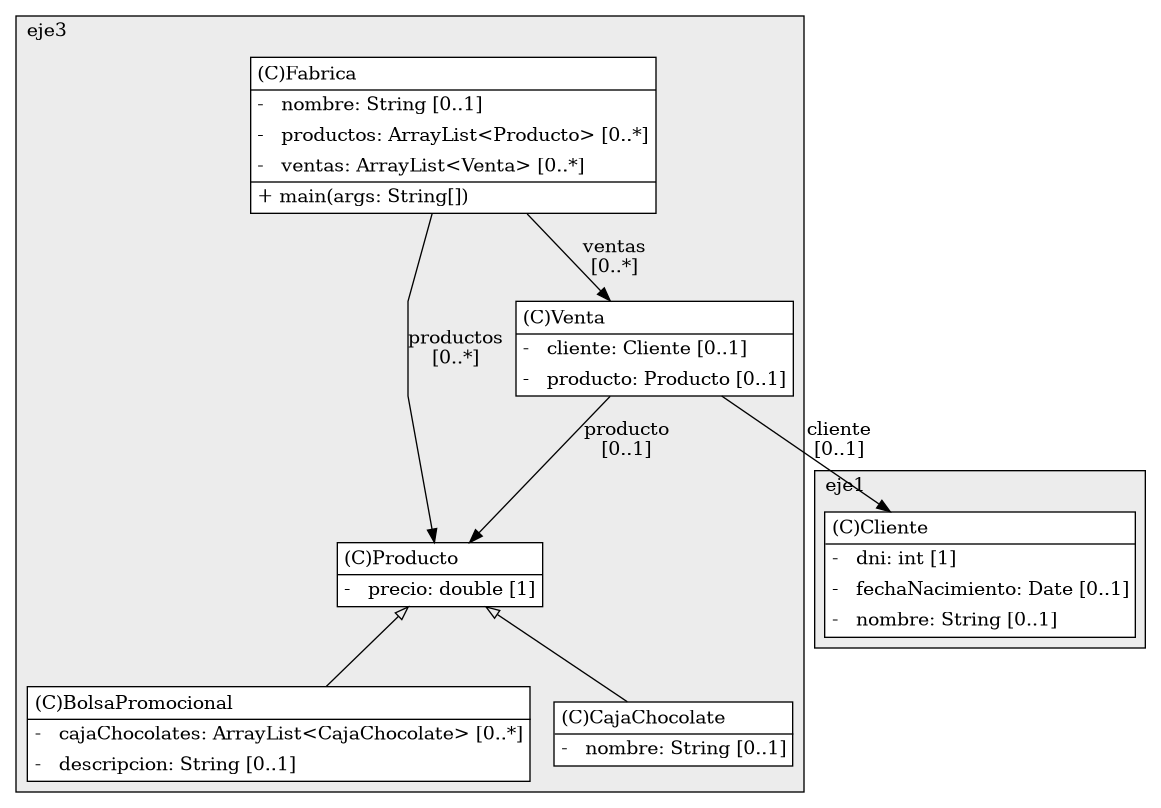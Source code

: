 @startuml

/' diagram meta data start
config=StructureConfiguration;
{
  "projectClassification": {
    "searchMode": "OpenProject", // OpenProject, AllProjects
    "includedProjects": "",
    "pathEndKeywords": "*.impl",
    "isClientPath": "",
    "isClientName": "",
    "isTestPath": "",
    "isTestName": "",
    "isMappingPath": "",
    "isMappingName": "",
    "isDataAccessPath": "",
    "isDataAccessName": "",
    "isDataStructurePath": "",
    "isDataStructureName": "",
    "isInterfaceStructuresPath": "",
    "isInterfaceStructuresName": "",
    "isEntryPointPath": "",
    "isEntryPointName": ""
  },
  "graphRestriction": {
    "classPackageExcludeFilter": "",
    "classPackageIncludeFilter": "",
    "classNameExcludeFilter": "",
    "classNameIncludeFilter": "",
    "methodNameExcludeFilter": "",
    "methodNameIncludeFilter": "",
    "removeByInheritance": "", // inheritance/annotation based filtering is done in a second step
    "removeByAnnotation": "",
    "removeByClassPackage": "", // cleanup the graph after inheritance/annotation based filtering is done
    "removeByClassName": "",
    "cutMappings": false,
    "cutEnum": true,
    "cutTests": true,
    "cutClient": true,
    "cutDataAccess": true,
    "cutInterfaceStructures": true,
    "cutDataStructures": true,
    "cutGetterAndSetter": true,
    "cutConstructors": true
  },
  "graphTraversal": {
    "forwardDepth": 3,
    "backwardDepth": 3,
    "classPackageExcludeFilter": "",
    "classPackageIncludeFilter": "",
    "classNameExcludeFilter": "",
    "classNameIncludeFilter": "",
    "methodNameExcludeFilter": "",
    "methodNameIncludeFilter": "",
    "hideMappings": false,
    "hideDataStructures": false,
    "hidePrivateMethods": true,
    "hideInterfaceCalls": true, // indirection: implementation -> interface (is hidden) -> implementation
    "onlyShowApplicationEntryPoints": false // root node is included
  },
  "details": {
    "aggregation": "GroupByClass", // ByClass, GroupByClass, None
    "showClassGenericTypes": true,
    "showMethods": true,
    "showMethodParameterNames": true,
    "showMethodParameterTypes": true,
    "showMethodReturnType": true,
    "showPackageLevels": 2,
    "showDetailedClassStructure": true
  },
  "rootClass": "TP1.eje3.Fabrica"
}
diagram meta data end '/



digraph g {
    rankdir="TB"
    splines=polyline
    

'nodes 
subgraph cluster_3113937 { 
   	label=eje1
	labeljust=l
	fillcolor="#ececec"
	style=filled
   
   Cliente198545174[
	label=<<TABLE BORDER="1" CELLBORDER="0" CELLPADDING="4" CELLSPACING="0">
<TR><TD ALIGN="LEFT" >(C)Cliente</TD></TR>
<HR/>
<TR><TD ALIGN="LEFT" >-   dni: int [1]</TD></TR>
<TR><TD ALIGN="LEFT" >-   fechaNacimiento: Date [0..1]</TD></TR>
<TR><TD ALIGN="LEFT" >-   nombre: String [0..1]</TD></TR>
</TABLE>>
	style=filled
	margin=0
	shape=plaintext
	fillcolor="#FFFFFF"
];
} 

subgraph cluster_3113939 { 
   	label=eje3
	labeljust=l
	fillcolor="#ececec"
	style=filled
   
   BolsaPromocional198545172[
	label=<<TABLE BORDER="1" CELLBORDER="0" CELLPADDING="4" CELLSPACING="0">
<TR><TD ALIGN="LEFT" >(C)BolsaPromocional</TD></TR>
<HR/>
<TR><TD ALIGN="LEFT" >-   cajaChocolates: ArrayList&lt;CajaChocolate&gt; [0..*]</TD></TR>
<TR><TD ALIGN="LEFT" >-   descripcion: String [0..1]</TD></TR>
</TABLE>>
	style=filled
	margin=0
	shape=plaintext
	fillcolor="#FFFFFF"
];

CajaChocolate198545172[
	label=<<TABLE BORDER="1" CELLBORDER="0" CELLPADDING="4" CELLSPACING="0">
<TR><TD ALIGN="LEFT" >(C)CajaChocolate</TD></TR>
<HR/>
<TR><TD ALIGN="LEFT" >-   nombre: String [0..1]</TD></TR>
</TABLE>>
	style=filled
	margin=0
	shape=plaintext
	fillcolor="#FFFFFF"
];

Fabrica198545172[
	label=<<TABLE BORDER="1" CELLBORDER="0" CELLPADDING="4" CELLSPACING="0">
<TR><TD ALIGN="LEFT" >(C)Fabrica</TD></TR>
<HR/>
<TR><TD ALIGN="LEFT" >-   nombre: String [0..1]</TD></TR>
<TR><TD ALIGN="LEFT" >-   productos: ArrayList&lt;Producto&gt; [0..*]</TD></TR>
<TR><TD ALIGN="LEFT" >-   ventas: ArrayList&lt;Venta&gt; [0..*]</TD></TR>
<HR/>
<TR><TD ALIGN="LEFT" >+ main(args: String[])</TD></TR>
</TABLE>>
	style=filled
	margin=0
	shape=plaintext
	fillcolor="#FFFFFF"
];

Producto198545172[
	label=<<TABLE BORDER="1" CELLBORDER="0" CELLPADDING="4" CELLSPACING="0">
<TR><TD ALIGN="LEFT" >(C)Producto</TD></TR>
<HR/>
<TR><TD ALIGN="LEFT" >-   precio: double [1]</TD></TR>
</TABLE>>
	style=filled
	margin=0
	shape=plaintext
	fillcolor="#FFFFFF"
];

Venta198545172[
	label=<<TABLE BORDER="1" CELLBORDER="0" CELLPADDING="4" CELLSPACING="0">
<TR><TD ALIGN="LEFT" >(C)Venta</TD></TR>
<HR/>
<TR><TD ALIGN="LEFT" >-   cliente: Cliente [0..1]</TD></TR>
<TR><TD ALIGN="LEFT" >-   producto: Producto [0..1]</TD></TR>
</TABLE>>
	style=filled
	margin=0
	shape=plaintext
	fillcolor="#FFFFFF"
];
} 

'edges    
Fabrica198545172 -> Producto198545172[label="productos
[0..*]"];
Fabrica198545172 -> Venta198545172[label="ventas
[0..*]"];
Producto198545172 -> BolsaPromocional198545172[arrowhead=none, arrowtail=empty, dir=both];
Producto198545172 -> CajaChocolate198545172[arrowhead=none, arrowtail=empty, dir=both];
Venta198545172 -> Cliente198545174[label="cliente
[0..1]"];
Venta198545172 -> Producto198545172[label="producto
[0..1]"];
    
}
@enduml